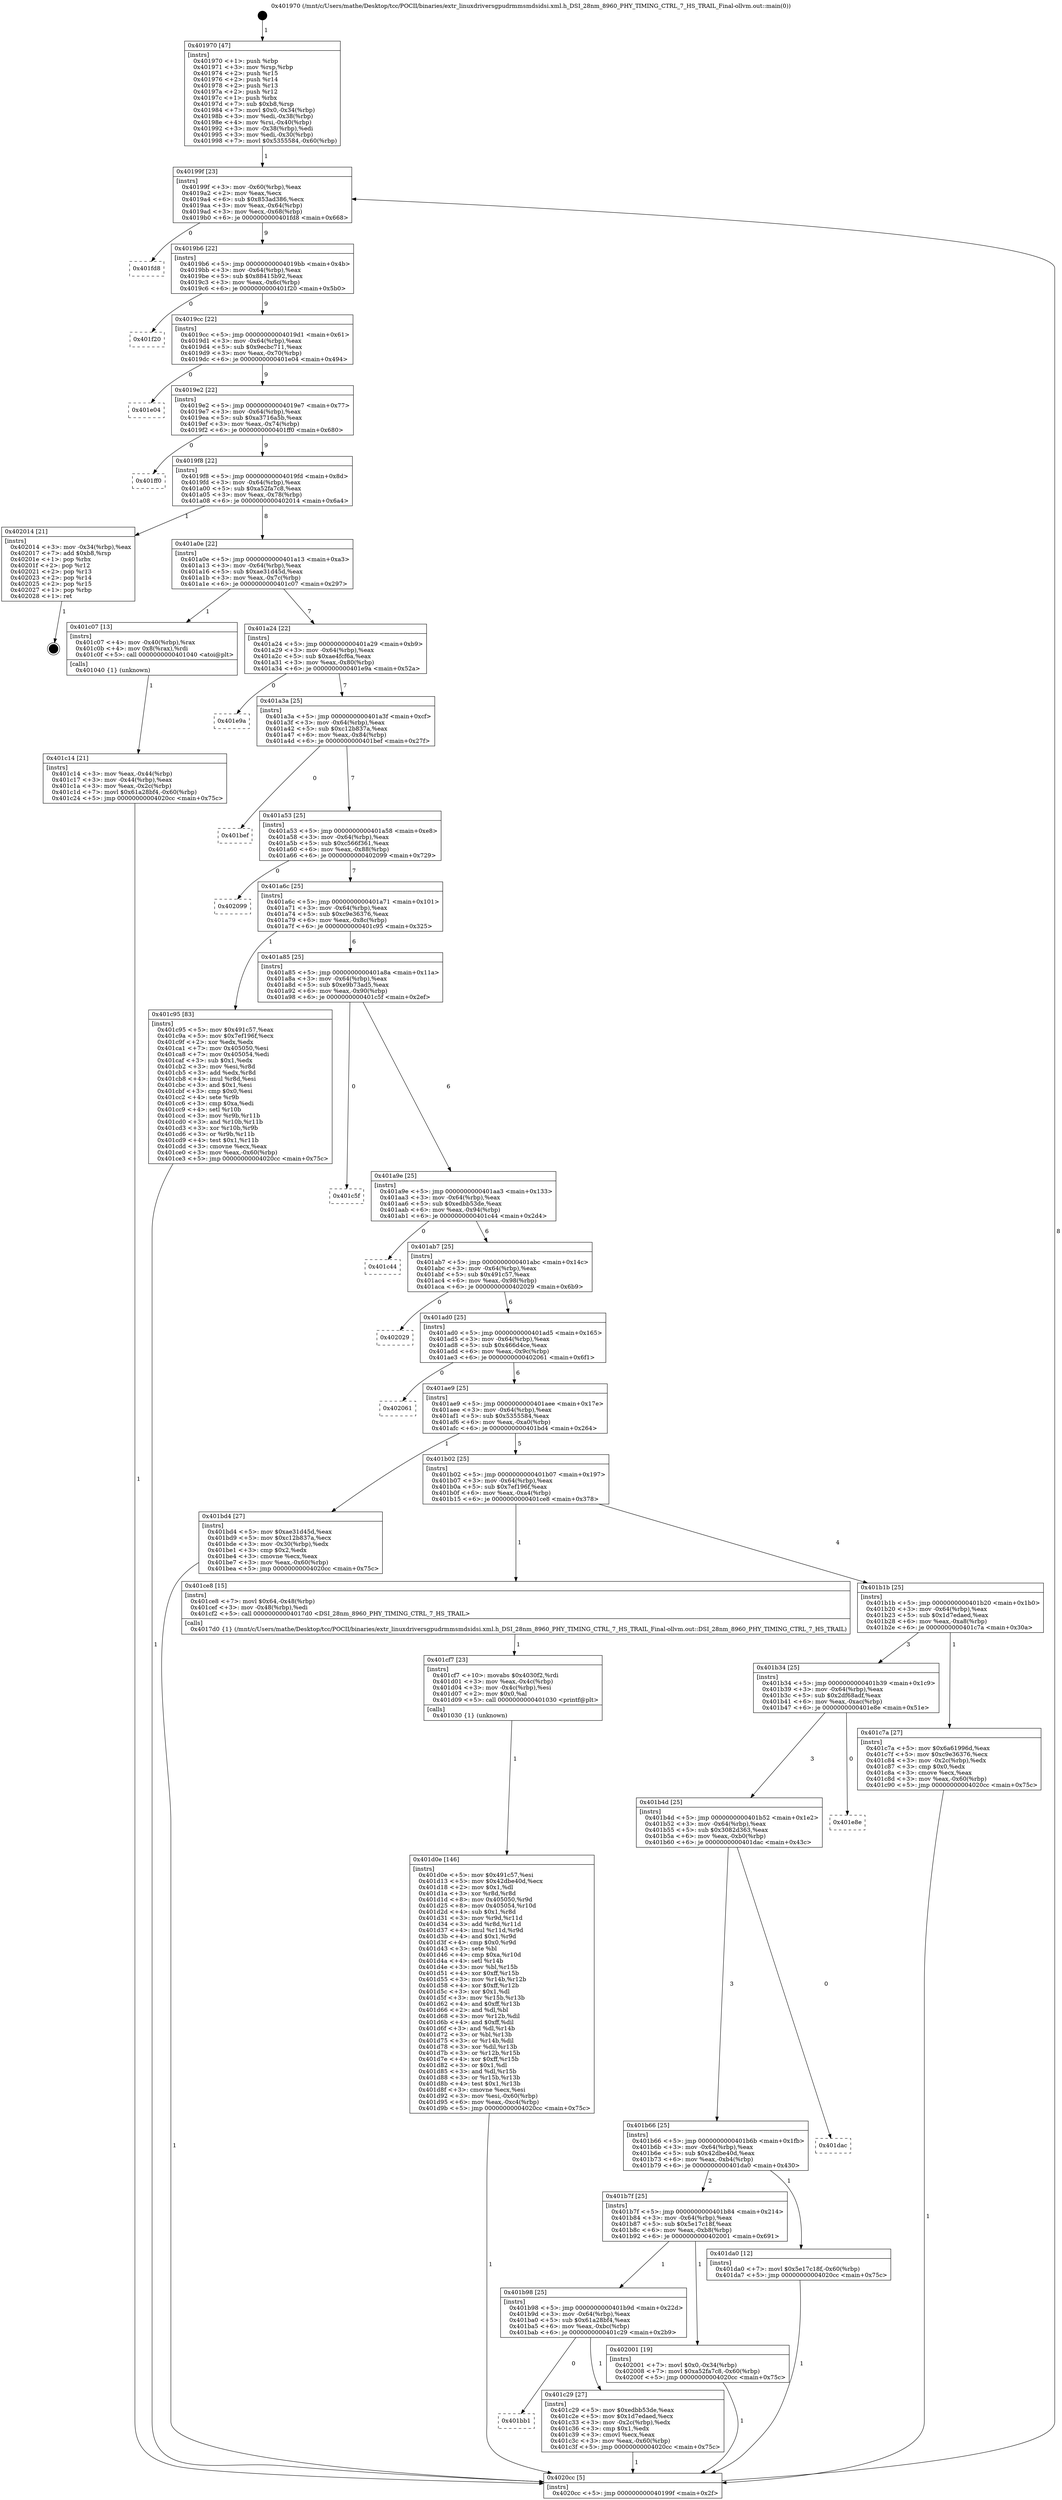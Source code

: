 digraph "0x401970" {
  label = "0x401970 (/mnt/c/Users/mathe/Desktop/tcc/POCII/binaries/extr_linuxdriversgpudrmmsmdsidsi.xml.h_DSI_28nm_8960_PHY_TIMING_CTRL_7_HS_TRAIL_Final-ollvm.out::main(0))"
  labelloc = "t"
  node[shape=record]

  Entry [label="",width=0.3,height=0.3,shape=circle,fillcolor=black,style=filled]
  "0x40199f" [label="{
     0x40199f [23]\l
     | [instrs]\l
     &nbsp;&nbsp;0x40199f \<+3\>: mov -0x60(%rbp),%eax\l
     &nbsp;&nbsp;0x4019a2 \<+2\>: mov %eax,%ecx\l
     &nbsp;&nbsp;0x4019a4 \<+6\>: sub $0x853ad386,%ecx\l
     &nbsp;&nbsp;0x4019aa \<+3\>: mov %eax,-0x64(%rbp)\l
     &nbsp;&nbsp;0x4019ad \<+3\>: mov %ecx,-0x68(%rbp)\l
     &nbsp;&nbsp;0x4019b0 \<+6\>: je 0000000000401fd8 \<main+0x668\>\l
  }"]
  "0x401fd8" [label="{
     0x401fd8\l
  }", style=dashed]
  "0x4019b6" [label="{
     0x4019b6 [22]\l
     | [instrs]\l
     &nbsp;&nbsp;0x4019b6 \<+5\>: jmp 00000000004019bb \<main+0x4b\>\l
     &nbsp;&nbsp;0x4019bb \<+3\>: mov -0x64(%rbp),%eax\l
     &nbsp;&nbsp;0x4019be \<+5\>: sub $0x88415b92,%eax\l
     &nbsp;&nbsp;0x4019c3 \<+3\>: mov %eax,-0x6c(%rbp)\l
     &nbsp;&nbsp;0x4019c6 \<+6\>: je 0000000000401f20 \<main+0x5b0\>\l
  }"]
  Exit [label="",width=0.3,height=0.3,shape=circle,fillcolor=black,style=filled,peripheries=2]
  "0x401f20" [label="{
     0x401f20\l
  }", style=dashed]
  "0x4019cc" [label="{
     0x4019cc [22]\l
     | [instrs]\l
     &nbsp;&nbsp;0x4019cc \<+5\>: jmp 00000000004019d1 \<main+0x61\>\l
     &nbsp;&nbsp;0x4019d1 \<+3\>: mov -0x64(%rbp),%eax\l
     &nbsp;&nbsp;0x4019d4 \<+5\>: sub $0x9ecbc711,%eax\l
     &nbsp;&nbsp;0x4019d9 \<+3\>: mov %eax,-0x70(%rbp)\l
     &nbsp;&nbsp;0x4019dc \<+6\>: je 0000000000401e04 \<main+0x494\>\l
  }"]
  "0x401d0e" [label="{
     0x401d0e [146]\l
     | [instrs]\l
     &nbsp;&nbsp;0x401d0e \<+5\>: mov $0x491c57,%esi\l
     &nbsp;&nbsp;0x401d13 \<+5\>: mov $0x42dbe40d,%ecx\l
     &nbsp;&nbsp;0x401d18 \<+2\>: mov $0x1,%dl\l
     &nbsp;&nbsp;0x401d1a \<+3\>: xor %r8d,%r8d\l
     &nbsp;&nbsp;0x401d1d \<+8\>: mov 0x405050,%r9d\l
     &nbsp;&nbsp;0x401d25 \<+8\>: mov 0x405054,%r10d\l
     &nbsp;&nbsp;0x401d2d \<+4\>: sub $0x1,%r8d\l
     &nbsp;&nbsp;0x401d31 \<+3\>: mov %r9d,%r11d\l
     &nbsp;&nbsp;0x401d34 \<+3\>: add %r8d,%r11d\l
     &nbsp;&nbsp;0x401d37 \<+4\>: imul %r11d,%r9d\l
     &nbsp;&nbsp;0x401d3b \<+4\>: and $0x1,%r9d\l
     &nbsp;&nbsp;0x401d3f \<+4\>: cmp $0x0,%r9d\l
     &nbsp;&nbsp;0x401d43 \<+3\>: sete %bl\l
     &nbsp;&nbsp;0x401d46 \<+4\>: cmp $0xa,%r10d\l
     &nbsp;&nbsp;0x401d4a \<+4\>: setl %r14b\l
     &nbsp;&nbsp;0x401d4e \<+3\>: mov %bl,%r15b\l
     &nbsp;&nbsp;0x401d51 \<+4\>: xor $0xff,%r15b\l
     &nbsp;&nbsp;0x401d55 \<+3\>: mov %r14b,%r12b\l
     &nbsp;&nbsp;0x401d58 \<+4\>: xor $0xff,%r12b\l
     &nbsp;&nbsp;0x401d5c \<+3\>: xor $0x1,%dl\l
     &nbsp;&nbsp;0x401d5f \<+3\>: mov %r15b,%r13b\l
     &nbsp;&nbsp;0x401d62 \<+4\>: and $0xff,%r13b\l
     &nbsp;&nbsp;0x401d66 \<+2\>: and %dl,%bl\l
     &nbsp;&nbsp;0x401d68 \<+3\>: mov %r12b,%dil\l
     &nbsp;&nbsp;0x401d6b \<+4\>: and $0xff,%dil\l
     &nbsp;&nbsp;0x401d6f \<+3\>: and %dl,%r14b\l
     &nbsp;&nbsp;0x401d72 \<+3\>: or %bl,%r13b\l
     &nbsp;&nbsp;0x401d75 \<+3\>: or %r14b,%dil\l
     &nbsp;&nbsp;0x401d78 \<+3\>: xor %dil,%r13b\l
     &nbsp;&nbsp;0x401d7b \<+3\>: or %r12b,%r15b\l
     &nbsp;&nbsp;0x401d7e \<+4\>: xor $0xff,%r15b\l
     &nbsp;&nbsp;0x401d82 \<+3\>: or $0x1,%dl\l
     &nbsp;&nbsp;0x401d85 \<+3\>: and %dl,%r15b\l
     &nbsp;&nbsp;0x401d88 \<+3\>: or %r15b,%r13b\l
     &nbsp;&nbsp;0x401d8b \<+4\>: test $0x1,%r13b\l
     &nbsp;&nbsp;0x401d8f \<+3\>: cmovne %ecx,%esi\l
     &nbsp;&nbsp;0x401d92 \<+3\>: mov %esi,-0x60(%rbp)\l
     &nbsp;&nbsp;0x401d95 \<+6\>: mov %eax,-0xc4(%rbp)\l
     &nbsp;&nbsp;0x401d9b \<+5\>: jmp 00000000004020cc \<main+0x75c\>\l
  }"]
  "0x401e04" [label="{
     0x401e04\l
  }", style=dashed]
  "0x4019e2" [label="{
     0x4019e2 [22]\l
     | [instrs]\l
     &nbsp;&nbsp;0x4019e2 \<+5\>: jmp 00000000004019e7 \<main+0x77\>\l
     &nbsp;&nbsp;0x4019e7 \<+3\>: mov -0x64(%rbp),%eax\l
     &nbsp;&nbsp;0x4019ea \<+5\>: sub $0xa3716a5b,%eax\l
     &nbsp;&nbsp;0x4019ef \<+3\>: mov %eax,-0x74(%rbp)\l
     &nbsp;&nbsp;0x4019f2 \<+6\>: je 0000000000401ff0 \<main+0x680\>\l
  }"]
  "0x401cf7" [label="{
     0x401cf7 [23]\l
     | [instrs]\l
     &nbsp;&nbsp;0x401cf7 \<+10\>: movabs $0x4030f2,%rdi\l
     &nbsp;&nbsp;0x401d01 \<+3\>: mov %eax,-0x4c(%rbp)\l
     &nbsp;&nbsp;0x401d04 \<+3\>: mov -0x4c(%rbp),%esi\l
     &nbsp;&nbsp;0x401d07 \<+2\>: mov $0x0,%al\l
     &nbsp;&nbsp;0x401d09 \<+5\>: call 0000000000401030 \<printf@plt\>\l
     | [calls]\l
     &nbsp;&nbsp;0x401030 \{1\} (unknown)\l
  }"]
  "0x401ff0" [label="{
     0x401ff0\l
  }", style=dashed]
  "0x4019f8" [label="{
     0x4019f8 [22]\l
     | [instrs]\l
     &nbsp;&nbsp;0x4019f8 \<+5\>: jmp 00000000004019fd \<main+0x8d\>\l
     &nbsp;&nbsp;0x4019fd \<+3\>: mov -0x64(%rbp),%eax\l
     &nbsp;&nbsp;0x401a00 \<+5\>: sub $0xa52fa7c8,%eax\l
     &nbsp;&nbsp;0x401a05 \<+3\>: mov %eax,-0x78(%rbp)\l
     &nbsp;&nbsp;0x401a08 \<+6\>: je 0000000000402014 \<main+0x6a4\>\l
  }"]
  "0x401bb1" [label="{
     0x401bb1\l
  }", style=dashed]
  "0x402014" [label="{
     0x402014 [21]\l
     | [instrs]\l
     &nbsp;&nbsp;0x402014 \<+3\>: mov -0x34(%rbp),%eax\l
     &nbsp;&nbsp;0x402017 \<+7\>: add $0xb8,%rsp\l
     &nbsp;&nbsp;0x40201e \<+1\>: pop %rbx\l
     &nbsp;&nbsp;0x40201f \<+2\>: pop %r12\l
     &nbsp;&nbsp;0x402021 \<+2\>: pop %r13\l
     &nbsp;&nbsp;0x402023 \<+2\>: pop %r14\l
     &nbsp;&nbsp;0x402025 \<+2\>: pop %r15\l
     &nbsp;&nbsp;0x402027 \<+1\>: pop %rbp\l
     &nbsp;&nbsp;0x402028 \<+1\>: ret\l
  }"]
  "0x401a0e" [label="{
     0x401a0e [22]\l
     | [instrs]\l
     &nbsp;&nbsp;0x401a0e \<+5\>: jmp 0000000000401a13 \<main+0xa3\>\l
     &nbsp;&nbsp;0x401a13 \<+3\>: mov -0x64(%rbp),%eax\l
     &nbsp;&nbsp;0x401a16 \<+5\>: sub $0xae31d45d,%eax\l
     &nbsp;&nbsp;0x401a1b \<+3\>: mov %eax,-0x7c(%rbp)\l
     &nbsp;&nbsp;0x401a1e \<+6\>: je 0000000000401c07 \<main+0x297\>\l
  }"]
  "0x401c29" [label="{
     0x401c29 [27]\l
     | [instrs]\l
     &nbsp;&nbsp;0x401c29 \<+5\>: mov $0xedbb53de,%eax\l
     &nbsp;&nbsp;0x401c2e \<+5\>: mov $0x1d7edaed,%ecx\l
     &nbsp;&nbsp;0x401c33 \<+3\>: mov -0x2c(%rbp),%edx\l
     &nbsp;&nbsp;0x401c36 \<+3\>: cmp $0x1,%edx\l
     &nbsp;&nbsp;0x401c39 \<+3\>: cmovl %ecx,%eax\l
     &nbsp;&nbsp;0x401c3c \<+3\>: mov %eax,-0x60(%rbp)\l
     &nbsp;&nbsp;0x401c3f \<+5\>: jmp 00000000004020cc \<main+0x75c\>\l
  }"]
  "0x401c07" [label="{
     0x401c07 [13]\l
     | [instrs]\l
     &nbsp;&nbsp;0x401c07 \<+4\>: mov -0x40(%rbp),%rax\l
     &nbsp;&nbsp;0x401c0b \<+4\>: mov 0x8(%rax),%rdi\l
     &nbsp;&nbsp;0x401c0f \<+5\>: call 0000000000401040 \<atoi@plt\>\l
     | [calls]\l
     &nbsp;&nbsp;0x401040 \{1\} (unknown)\l
  }"]
  "0x401a24" [label="{
     0x401a24 [22]\l
     | [instrs]\l
     &nbsp;&nbsp;0x401a24 \<+5\>: jmp 0000000000401a29 \<main+0xb9\>\l
     &nbsp;&nbsp;0x401a29 \<+3\>: mov -0x64(%rbp),%eax\l
     &nbsp;&nbsp;0x401a2c \<+5\>: sub $0xae4fcf6a,%eax\l
     &nbsp;&nbsp;0x401a31 \<+3\>: mov %eax,-0x80(%rbp)\l
     &nbsp;&nbsp;0x401a34 \<+6\>: je 0000000000401e9a \<main+0x52a\>\l
  }"]
  "0x401b98" [label="{
     0x401b98 [25]\l
     | [instrs]\l
     &nbsp;&nbsp;0x401b98 \<+5\>: jmp 0000000000401b9d \<main+0x22d\>\l
     &nbsp;&nbsp;0x401b9d \<+3\>: mov -0x64(%rbp),%eax\l
     &nbsp;&nbsp;0x401ba0 \<+5\>: sub $0x61a28bf4,%eax\l
     &nbsp;&nbsp;0x401ba5 \<+6\>: mov %eax,-0xbc(%rbp)\l
     &nbsp;&nbsp;0x401bab \<+6\>: je 0000000000401c29 \<main+0x2b9\>\l
  }"]
  "0x401e9a" [label="{
     0x401e9a\l
  }", style=dashed]
  "0x401a3a" [label="{
     0x401a3a [25]\l
     | [instrs]\l
     &nbsp;&nbsp;0x401a3a \<+5\>: jmp 0000000000401a3f \<main+0xcf\>\l
     &nbsp;&nbsp;0x401a3f \<+3\>: mov -0x64(%rbp),%eax\l
     &nbsp;&nbsp;0x401a42 \<+5\>: sub $0xc12b837a,%eax\l
     &nbsp;&nbsp;0x401a47 \<+6\>: mov %eax,-0x84(%rbp)\l
     &nbsp;&nbsp;0x401a4d \<+6\>: je 0000000000401bef \<main+0x27f\>\l
  }"]
  "0x402001" [label="{
     0x402001 [19]\l
     | [instrs]\l
     &nbsp;&nbsp;0x402001 \<+7\>: movl $0x0,-0x34(%rbp)\l
     &nbsp;&nbsp;0x402008 \<+7\>: movl $0xa52fa7c8,-0x60(%rbp)\l
     &nbsp;&nbsp;0x40200f \<+5\>: jmp 00000000004020cc \<main+0x75c\>\l
  }"]
  "0x401bef" [label="{
     0x401bef\l
  }", style=dashed]
  "0x401a53" [label="{
     0x401a53 [25]\l
     | [instrs]\l
     &nbsp;&nbsp;0x401a53 \<+5\>: jmp 0000000000401a58 \<main+0xe8\>\l
     &nbsp;&nbsp;0x401a58 \<+3\>: mov -0x64(%rbp),%eax\l
     &nbsp;&nbsp;0x401a5b \<+5\>: sub $0xc566f361,%eax\l
     &nbsp;&nbsp;0x401a60 \<+6\>: mov %eax,-0x88(%rbp)\l
     &nbsp;&nbsp;0x401a66 \<+6\>: je 0000000000402099 \<main+0x729\>\l
  }"]
  "0x401b7f" [label="{
     0x401b7f [25]\l
     | [instrs]\l
     &nbsp;&nbsp;0x401b7f \<+5\>: jmp 0000000000401b84 \<main+0x214\>\l
     &nbsp;&nbsp;0x401b84 \<+3\>: mov -0x64(%rbp),%eax\l
     &nbsp;&nbsp;0x401b87 \<+5\>: sub $0x5e17c18f,%eax\l
     &nbsp;&nbsp;0x401b8c \<+6\>: mov %eax,-0xb8(%rbp)\l
     &nbsp;&nbsp;0x401b92 \<+6\>: je 0000000000402001 \<main+0x691\>\l
  }"]
  "0x402099" [label="{
     0x402099\l
  }", style=dashed]
  "0x401a6c" [label="{
     0x401a6c [25]\l
     | [instrs]\l
     &nbsp;&nbsp;0x401a6c \<+5\>: jmp 0000000000401a71 \<main+0x101\>\l
     &nbsp;&nbsp;0x401a71 \<+3\>: mov -0x64(%rbp),%eax\l
     &nbsp;&nbsp;0x401a74 \<+5\>: sub $0xc9e36376,%eax\l
     &nbsp;&nbsp;0x401a79 \<+6\>: mov %eax,-0x8c(%rbp)\l
     &nbsp;&nbsp;0x401a7f \<+6\>: je 0000000000401c95 \<main+0x325\>\l
  }"]
  "0x401da0" [label="{
     0x401da0 [12]\l
     | [instrs]\l
     &nbsp;&nbsp;0x401da0 \<+7\>: movl $0x5e17c18f,-0x60(%rbp)\l
     &nbsp;&nbsp;0x401da7 \<+5\>: jmp 00000000004020cc \<main+0x75c\>\l
  }"]
  "0x401c95" [label="{
     0x401c95 [83]\l
     | [instrs]\l
     &nbsp;&nbsp;0x401c95 \<+5\>: mov $0x491c57,%eax\l
     &nbsp;&nbsp;0x401c9a \<+5\>: mov $0x7ef196f,%ecx\l
     &nbsp;&nbsp;0x401c9f \<+2\>: xor %edx,%edx\l
     &nbsp;&nbsp;0x401ca1 \<+7\>: mov 0x405050,%esi\l
     &nbsp;&nbsp;0x401ca8 \<+7\>: mov 0x405054,%edi\l
     &nbsp;&nbsp;0x401caf \<+3\>: sub $0x1,%edx\l
     &nbsp;&nbsp;0x401cb2 \<+3\>: mov %esi,%r8d\l
     &nbsp;&nbsp;0x401cb5 \<+3\>: add %edx,%r8d\l
     &nbsp;&nbsp;0x401cb8 \<+4\>: imul %r8d,%esi\l
     &nbsp;&nbsp;0x401cbc \<+3\>: and $0x1,%esi\l
     &nbsp;&nbsp;0x401cbf \<+3\>: cmp $0x0,%esi\l
     &nbsp;&nbsp;0x401cc2 \<+4\>: sete %r9b\l
     &nbsp;&nbsp;0x401cc6 \<+3\>: cmp $0xa,%edi\l
     &nbsp;&nbsp;0x401cc9 \<+4\>: setl %r10b\l
     &nbsp;&nbsp;0x401ccd \<+3\>: mov %r9b,%r11b\l
     &nbsp;&nbsp;0x401cd0 \<+3\>: and %r10b,%r11b\l
     &nbsp;&nbsp;0x401cd3 \<+3\>: xor %r10b,%r9b\l
     &nbsp;&nbsp;0x401cd6 \<+3\>: or %r9b,%r11b\l
     &nbsp;&nbsp;0x401cd9 \<+4\>: test $0x1,%r11b\l
     &nbsp;&nbsp;0x401cdd \<+3\>: cmovne %ecx,%eax\l
     &nbsp;&nbsp;0x401ce0 \<+3\>: mov %eax,-0x60(%rbp)\l
     &nbsp;&nbsp;0x401ce3 \<+5\>: jmp 00000000004020cc \<main+0x75c\>\l
  }"]
  "0x401a85" [label="{
     0x401a85 [25]\l
     | [instrs]\l
     &nbsp;&nbsp;0x401a85 \<+5\>: jmp 0000000000401a8a \<main+0x11a\>\l
     &nbsp;&nbsp;0x401a8a \<+3\>: mov -0x64(%rbp),%eax\l
     &nbsp;&nbsp;0x401a8d \<+5\>: sub $0xe9b73ad5,%eax\l
     &nbsp;&nbsp;0x401a92 \<+6\>: mov %eax,-0x90(%rbp)\l
     &nbsp;&nbsp;0x401a98 \<+6\>: je 0000000000401c5f \<main+0x2ef\>\l
  }"]
  "0x401b66" [label="{
     0x401b66 [25]\l
     | [instrs]\l
     &nbsp;&nbsp;0x401b66 \<+5\>: jmp 0000000000401b6b \<main+0x1fb\>\l
     &nbsp;&nbsp;0x401b6b \<+3\>: mov -0x64(%rbp),%eax\l
     &nbsp;&nbsp;0x401b6e \<+5\>: sub $0x42dbe40d,%eax\l
     &nbsp;&nbsp;0x401b73 \<+6\>: mov %eax,-0xb4(%rbp)\l
     &nbsp;&nbsp;0x401b79 \<+6\>: je 0000000000401da0 \<main+0x430\>\l
  }"]
  "0x401c5f" [label="{
     0x401c5f\l
  }", style=dashed]
  "0x401a9e" [label="{
     0x401a9e [25]\l
     | [instrs]\l
     &nbsp;&nbsp;0x401a9e \<+5\>: jmp 0000000000401aa3 \<main+0x133\>\l
     &nbsp;&nbsp;0x401aa3 \<+3\>: mov -0x64(%rbp),%eax\l
     &nbsp;&nbsp;0x401aa6 \<+5\>: sub $0xedbb53de,%eax\l
     &nbsp;&nbsp;0x401aab \<+6\>: mov %eax,-0x94(%rbp)\l
     &nbsp;&nbsp;0x401ab1 \<+6\>: je 0000000000401c44 \<main+0x2d4\>\l
  }"]
  "0x401dac" [label="{
     0x401dac\l
  }", style=dashed]
  "0x401c44" [label="{
     0x401c44\l
  }", style=dashed]
  "0x401ab7" [label="{
     0x401ab7 [25]\l
     | [instrs]\l
     &nbsp;&nbsp;0x401ab7 \<+5\>: jmp 0000000000401abc \<main+0x14c\>\l
     &nbsp;&nbsp;0x401abc \<+3\>: mov -0x64(%rbp),%eax\l
     &nbsp;&nbsp;0x401abf \<+5\>: sub $0x491c57,%eax\l
     &nbsp;&nbsp;0x401ac4 \<+6\>: mov %eax,-0x98(%rbp)\l
     &nbsp;&nbsp;0x401aca \<+6\>: je 0000000000402029 \<main+0x6b9\>\l
  }"]
  "0x401b4d" [label="{
     0x401b4d [25]\l
     | [instrs]\l
     &nbsp;&nbsp;0x401b4d \<+5\>: jmp 0000000000401b52 \<main+0x1e2\>\l
     &nbsp;&nbsp;0x401b52 \<+3\>: mov -0x64(%rbp),%eax\l
     &nbsp;&nbsp;0x401b55 \<+5\>: sub $0x3082d363,%eax\l
     &nbsp;&nbsp;0x401b5a \<+6\>: mov %eax,-0xb0(%rbp)\l
     &nbsp;&nbsp;0x401b60 \<+6\>: je 0000000000401dac \<main+0x43c\>\l
  }"]
  "0x402029" [label="{
     0x402029\l
  }", style=dashed]
  "0x401ad0" [label="{
     0x401ad0 [25]\l
     | [instrs]\l
     &nbsp;&nbsp;0x401ad0 \<+5\>: jmp 0000000000401ad5 \<main+0x165\>\l
     &nbsp;&nbsp;0x401ad5 \<+3\>: mov -0x64(%rbp),%eax\l
     &nbsp;&nbsp;0x401ad8 \<+5\>: sub $0x466d4ce,%eax\l
     &nbsp;&nbsp;0x401add \<+6\>: mov %eax,-0x9c(%rbp)\l
     &nbsp;&nbsp;0x401ae3 \<+6\>: je 0000000000402061 \<main+0x6f1\>\l
  }"]
  "0x401e8e" [label="{
     0x401e8e\l
  }", style=dashed]
  "0x402061" [label="{
     0x402061\l
  }", style=dashed]
  "0x401ae9" [label="{
     0x401ae9 [25]\l
     | [instrs]\l
     &nbsp;&nbsp;0x401ae9 \<+5\>: jmp 0000000000401aee \<main+0x17e\>\l
     &nbsp;&nbsp;0x401aee \<+3\>: mov -0x64(%rbp),%eax\l
     &nbsp;&nbsp;0x401af1 \<+5\>: sub $0x5355584,%eax\l
     &nbsp;&nbsp;0x401af6 \<+6\>: mov %eax,-0xa0(%rbp)\l
     &nbsp;&nbsp;0x401afc \<+6\>: je 0000000000401bd4 \<main+0x264\>\l
  }"]
  "0x401b34" [label="{
     0x401b34 [25]\l
     | [instrs]\l
     &nbsp;&nbsp;0x401b34 \<+5\>: jmp 0000000000401b39 \<main+0x1c9\>\l
     &nbsp;&nbsp;0x401b39 \<+3\>: mov -0x64(%rbp),%eax\l
     &nbsp;&nbsp;0x401b3c \<+5\>: sub $0x2df68adf,%eax\l
     &nbsp;&nbsp;0x401b41 \<+6\>: mov %eax,-0xac(%rbp)\l
     &nbsp;&nbsp;0x401b47 \<+6\>: je 0000000000401e8e \<main+0x51e\>\l
  }"]
  "0x401bd4" [label="{
     0x401bd4 [27]\l
     | [instrs]\l
     &nbsp;&nbsp;0x401bd4 \<+5\>: mov $0xae31d45d,%eax\l
     &nbsp;&nbsp;0x401bd9 \<+5\>: mov $0xc12b837a,%ecx\l
     &nbsp;&nbsp;0x401bde \<+3\>: mov -0x30(%rbp),%edx\l
     &nbsp;&nbsp;0x401be1 \<+3\>: cmp $0x2,%edx\l
     &nbsp;&nbsp;0x401be4 \<+3\>: cmovne %ecx,%eax\l
     &nbsp;&nbsp;0x401be7 \<+3\>: mov %eax,-0x60(%rbp)\l
     &nbsp;&nbsp;0x401bea \<+5\>: jmp 00000000004020cc \<main+0x75c\>\l
  }"]
  "0x401b02" [label="{
     0x401b02 [25]\l
     | [instrs]\l
     &nbsp;&nbsp;0x401b02 \<+5\>: jmp 0000000000401b07 \<main+0x197\>\l
     &nbsp;&nbsp;0x401b07 \<+3\>: mov -0x64(%rbp),%eax\l
     &nbsp;&nbsp;0x401b0a \<+5\>: sub $0x7ef196f,%eax\l
     &nbsp;&nbsp;0x401b0f \<+6\>: mov %eax,-0xa4(%rbp)\l
     &nbsp;&nbsp;0x401b15 \<+6\>: je 0000000000401ce8 \<main+0x378\>\l
  }"]
  "0x4020cc" [label="{
     0x4020cc [5]\l
     | [instrs]\l
     &nbsp;&nbsp;0x4020cc \<+5\>: jmp 000000000040199f \<main+0x2f\>\l
  }"]
  "0x401970" [label="{
     0x401970 [47]\l
     | [instrs]\l
     &nbsp;&nbsp;0x401970 \<+1\>: push %rbp\l
     &nbsp;&nbsp;0x401971 \<+3\>: mov %rsp,%rbp\l
     &nbsp;&nbsp;0x401974 \<+2\>: push %r15\l
     &nbsp;&nbsp;0x401976 \<+2\>: push %r14\l
     &nbsp;&nbsp;0x401978 \<+2\>: push %r13\l
     &nbsp;&nbsp;0x40197a \<+2\>: push %r12\l
     &nbsp;&nbsp;0x40197c \<+1\>: push %rbx\l
     &nbsp;&nbsp;0x40197d \<+7\>: sub $0xb8,%rsp\l
     &nbsp;&nbsp;0x401984 \<+7\>: movl $0x0,-0x34(%rbp)\l
     &nbsp;&nbsp;0x40198b \<+3\>: mov %edi,-0x38(%rbp)\l
     &nbsp;&nbsp;0x40198e \<+4\>: mov %rsi,-0x40(%rbp)\l
     &nbsp;&nbsp;0x401992 \<+3\>: mov -0x38(%rbp),%edi\l
     &nbsp;&nbsp;0x401995 \<+3\>: mov %edi,-0x30(%rbp)\l
     &nbsp;&nbsp;0x401998 \<+7\>: movl $0x5355584,-0x60(%rbp)\l
  }"]
  "0x401c14" [label="{
     0x401c14 [21]\l
     | [instrs]\l
     &nbsp;&nbsp;0x401c14 \<+3\>: mov %eax,-0x44(%rbp)\l
     &nbsp;&nbsp;0x401c17 \<+3\>: mov -0x44(%rbp),%eax\l
     &nbsp;&nbsp;0x401c1a \<+3\>: mov %eax,-0x2c(%rbp)\l
     &nbsp;&nbsp;0x401c1d \<+7\>: movl $0x61a28bf4,-0x60(%rbp)\l
     &nbsp;&nbsp;0x401c24 \<+5\>: jmp 00000000004020cc \<main+0x75c\>\l
  }"]
  "0x401c7a" [label="{
     0x401c7a [27]\l
     | [instrs]\l
     &nbsp;&nbsp;0x401c7a \<+5\>: mov $0x6a61996d,%eax\l
     &nbsp;&nbsp;0x401c7f \<+5\>: mov $0xc9e36376,%ecx\l
     &nbsp;&nbsp;0x401c84 \<+3\>: mov -0x2c(%rbp),%edx\l
     &nbsp;&nbsp;0x401c87 \<+3\>: cmp $0x0,%edx\l
     &nbsp;&nbsp;0x401c8a \<+3\>: cmove %ecx,%eax\l
     &nbsp;&nbsp;0x401c8d \<+3\>: mov %eax,-0x60(%rbp)\l
     &nbsp;&nbsp;0x401c90 \<+5\>: jmp 00000000004020cc \<main+0x75c\>\l
  }"]
  "0x401ce8" [label="{
     0x401ce8 [15]\l
     | [instrs]\l
     &nbsp;&nbsp;0x401ce8 \<+7\>: movl $0x64,-0x48(%rbp)\l
     &nbsp;&nbsp;0x401cef \<+3\>: mov -0x48(%rbp),%edi\l
     &nbsp;&nbsp;0x401cf2 \<+5\>: call 00000000004017d0 \<DSI_28nm_8960_PHY_TIMING_CTRL_7_HS_TRAIL\>\l
     | [calls]\l
     &nbsp;&nbsp;0x4017d0 \{1\} (/mnt/c/Users/mathe/Desktop/tcc/POCII/binaries/extr_linuxdriversgpudrmmsmdsidsi.xml.h_DSI_28nm_8960_PHY_TIMING_CTRL_7_HS_TRAIL_Final-ollvm.out::DSI_28nm_8960_PHY_TIMING_CTRL_7_HS_TRAIL)\l
  }"]
  "0x401b1b" [label="{
     0x401b1b [25]\l
     | [instrs]\l
     &nbsp;&nbsp;0x401b1b \<+5\>: jmp 0000000000401b20 \<main+0x1b0\>\l
     &nbsp;&nbsp;0x401b20 \<+3\>: mov -0x64(%rbp),%eax\l
     &nbsp;&nbsp;0x401b23 \<+5\>: sub $0x1d7edaed,%eax\l
     &nbsp;&nbsp;0x401b28 \<+6\>: mov %eax,-0xa8(%rbp)\l
     &nbsp;&nbsp;0x401b2e \<+6\>: je 0000000000401c7a \<main+0x30a\>\l
  }"]
  Entry -> "0x401970" [label=" 1"]
  "0x40199f" -> "0x401fd8" [label=" 0"]
  "0x40199f" -> "0x4019b6" [label=" 9"]
  "0x402014" -> Exit [label=" 1"]
  "0x4019b6" -> "0x401f20" [label=" 0"]
  "0x4019b6" -> "0x4019cc" [label=" 9"]
  "0x402001" -> "0x4020cc" [label=" 1"]
  "0x4019cc" -> "0x401e04" [label=" 0"]
  "0x4019cc" -> "0x4019e2" [label=" 9"]
  "0x401da0" -> "0x4020cc" [label=" 1"]
  "0x4019e2" -> "0x401ff0" [label=" 0"]
  "0x4019e2" -> "0x4019f8" [label=" 9"]
  "0x401d0e" -> "0x4020cc" [label=" 1"]
  "0x4019f8" -> "0x402014" [label=" 1"]
  "0x4019f8" -> "0x401a0e" [label=" 8"]
  "0x401cf7" -> "0x401d0e" [label=" 1"]
  "0x401a0e" -> "0x401c07" [label=" 1"]
  "0x401a0e" -> "0x401a24" [label=" 7"]
  "0x401ce8" -> "0x401cf7" [label=" 1"]
  "0x401a24" -> "0x401e9a" [label=" 0"]
  "0x401a24" -> "0x401a3a" [label=" 7"]
  "0x401c7a" -> "0x4020cc" [label=" 1"]
  "0x401a3a" -> "0x401bef" [label=" 0"]
  "0x401a3a" -> "0x401a53" [label=" 7"]
  "0x401c29" -> "0x4020cc" [label=" 1"]
  "0x401a53" -> "0x402099" [label=" 0"]
  "0x401a53" -> "0x401a6c" [label=" 7"]
  "0x401b98" -> "0x401c29" [label=" 1"]
  "0x401a6c" -> "0x401c95" [label=" 1"]
  "0x401a6c" -> "0x401a85" [label=" 6"]
  "0x401c95" -> "0x4020cc" [label=" 1"]
  "0x401a85" -> "0x401c5f" [label=" 0"]
  "0x401a85" -> "0x401a9e" [label=" 6"]
  "0x401b7f" -> "0x402001" [label=" 1"]
  "0x401a9e" -> "0x401c44" [label=" 0"]
  "0x401a9e" -> "0x401ab7" [label=" 6"]
  "0x401b98" -> "0x401bb1" [label=" 0"]
  "0x401ab7" -> "0x402029" [label=" 0"]
  "0x401ab7" -> "0x401ad0" [label=" 6"]
  "0x401b66" -> "0x401da0" [label=" 1"]
  "0x401ad0" -> "0x402061" [label=" 0"]
  "0x401ad0" -> "0x401ae9" [label=" 6"]
  "0x401b7f" -> "0x401b98" [label=" 1"]
  "0x401ae9" -> "0x401bd4" [label=" 1"]
  "0x401ae9" -> "0x401b02" [label=" 5"]
  "0x401bd4" -> "0x4020cc" [label=" 1"]
  "0x401970" -> "0x40199f" [label=" 1"]
  "0x4020cc" -> "0x40199f" [label=" 8"]
  "0x401c07" -> "0x401c14" [label=" 1"]
  "0x401c14" -> "0x4020cc" [label=" 1"]
  "0x401b4d" -> "0x401dac" [label=" 0"]
  "0x401b02" -> "0x401ce8" [label=" 1"]
  "0x401b02" -> "0x401b1b" [label=" 4"]
  "0x401b66" -> "0x401b7f" [label=" 2"]
  "0x401b1b" -> "0x401c7a" [label=" 1"]
  "0x401b1b" -> "0x401b34" [label=" 3"]
  "0x401b4d" -> "0x401b66" [label=" 3"]
  "0x401b34" -> "0x401e8e" [label=" 0"]
  "0x401b34" -> "0x401b4d" [label=" 3"]
}
